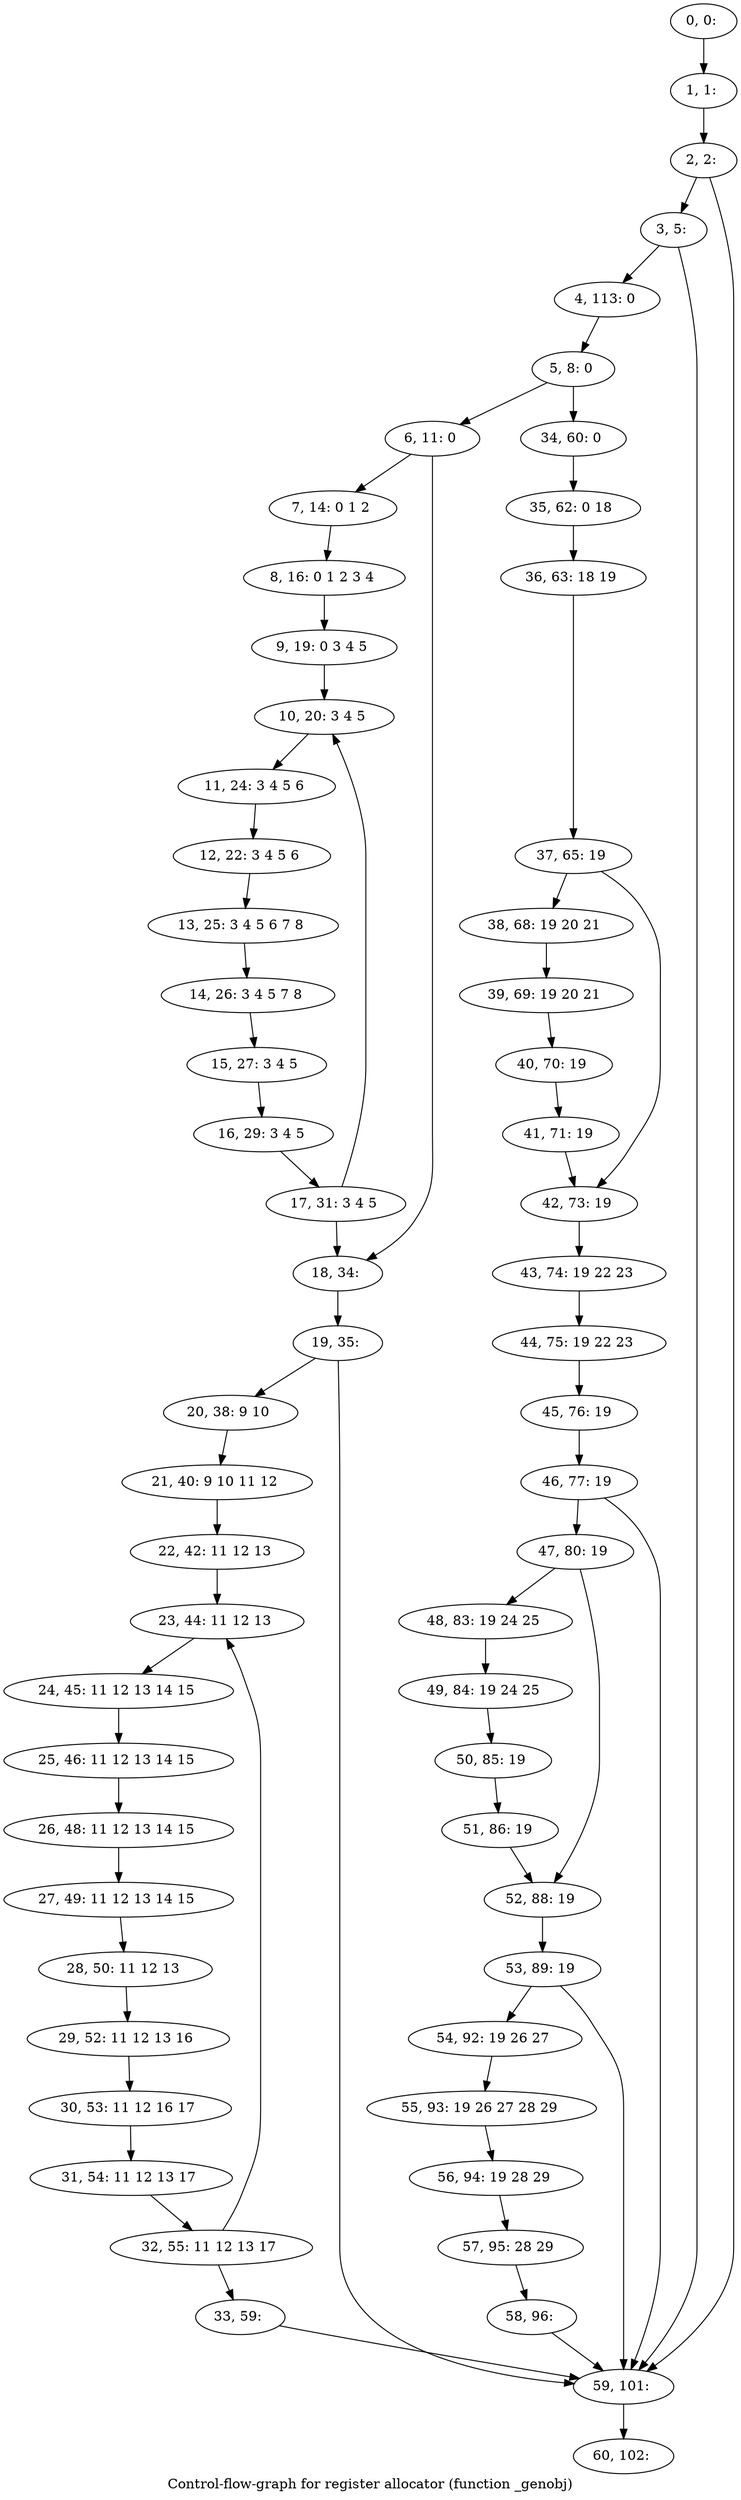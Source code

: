 digraph G {
graph [label="Control-flow-graph for register allocator (function _genobj)"]
0[label="0, 0: "];
1[label="1, 1: "];
2[label="2, 2: "];
3[label="3, 5: "];
4[label="4, 113: 0 "];
5[label="5, 8: 0 "];
6[label="6, 11: 0 "];
7[label="7, 14: 0 1 2 "];
8[label="8, 16: 0 1 2 3 4 "];
9[label="9, 19: 0 3 4 5 "];
10[label="10, 20: 3 4 5 "];
11[label="11, 24: 3 4 5 6 "];
12[label="12, 22: 3 4 5 6 "];
13[label="13, 25: 3 4 5 6 7 8 "];
14[label="14, 26: 3 4 5 7 8 "];
15[label="15, 27: 3 4 5 "];
16[label="16, 29: 3 4 5 "];
17[label="17, 31: 3 4 5 "];
18[label="18, 34: "];
19[label="19, 35: "];
20[label="20, 38: 9 10 "];
21[label="21, 40: 9 10 11 12 "];
22[label="22, 42: 11 12 13 "];
23[label="23, 44: 11 12 13 "];
24[label="24, 45: 11 12 13 14 15 "];
25[label="25, 46: 11 12 13 14 15 "];
26[label="26, 48: 11 12 13 14 15 "];
27[label="27, 49: 11 12 13 14 15 "];
28[label="28, 50: 11 12 13 "];
29[label="29, 52: 11 12 13 16 "];
30[label="30, 53: 11 12 16 17 "];
31[label="31, 54: 11 12 13 17 "];
32[label="32, 55: 11 12 13 17 "];
33[label="33, 59: "];
34[label="34, 60: 0 "];
35[label="35, 62: 0 18 "];
36[label="36, 63: 18 19 "];
37[label="37, 65: 19 "];
38[label="38, 68: 19 20 21 "];
39[label="39, 69: 19 20 21 "];
40[label="40, 70: 19 "];
41[label="41, 71: 19 "];
42[label="42, 73: 19 "];
43[label="43, 74: 19 22 23 "];
44[label="44, 75: 19 22 23 "];
45[label="45, 76: 19 "];
46[label="46, 77: 19 "];
47[label="47, 80: 19 "];
48[label="48, 83: 19 24 25 "];
49[label="49, 84: 19 24 25 "];
50[label="50, 85: 19 "];
51[label="51, 86: 19 "];
52[label="52, 88: 19 "];
53[label="53, 89: 19 "];
54[label="54, 92: 19 26 27 "];
55[label="55, 93: 19 26 27 28 29 "];
56[label="56, 94: 19 28 29 "];
57[label="57, 95: 28 29 "];
58[label="58, 96: "];
59[label="59, 101: "];
60[label="60, 102: "];
0->1 ;
1->2 ;
2->3 ;
2->59 ;
3->4 ;
3->59 ;
4->5 ;
5->6 ;
5->34 ;
6->7 ;
6->18 ;
7->8 ;
8->9 ;
9->10 ;
10->11 ;
11->12 ;
12->13 ;
13->14 ;
14->15 ;
15->16 ;
16->17 ;
17->18 ;
17->10 ;
18->19 ;
19->20 ;
19->59 ;
20->21 ;
21->22 ;
22->23 ;
23->24 ;
24->25 ;
25->26 ;
26->27 ;
27->28 ;
28->29 ;
29->30 ;
30->31 ;
31->32 ;
32->33 ;
32->23 ;
33->59 ;
34->35 ;
35->36 ;
36->37 ;
37->38 ;
37->42 ;
38->39 ;
39->40 ;
40->41 ;
41->42 ;
42->43 ;
43->44 ;
44->45 ;
45->46 ;
46->47 ;
46->59 ;
47->48 ;
47->52 ;
48->49 ;
49->50 ;
50->51 ;
51->52 ;
52->53 ;
53->54 ;
53->59 ;
54->55 ;
55->56 ;
56->57 ;
57->58 ;
58->59 ;
59->60 ;
}
